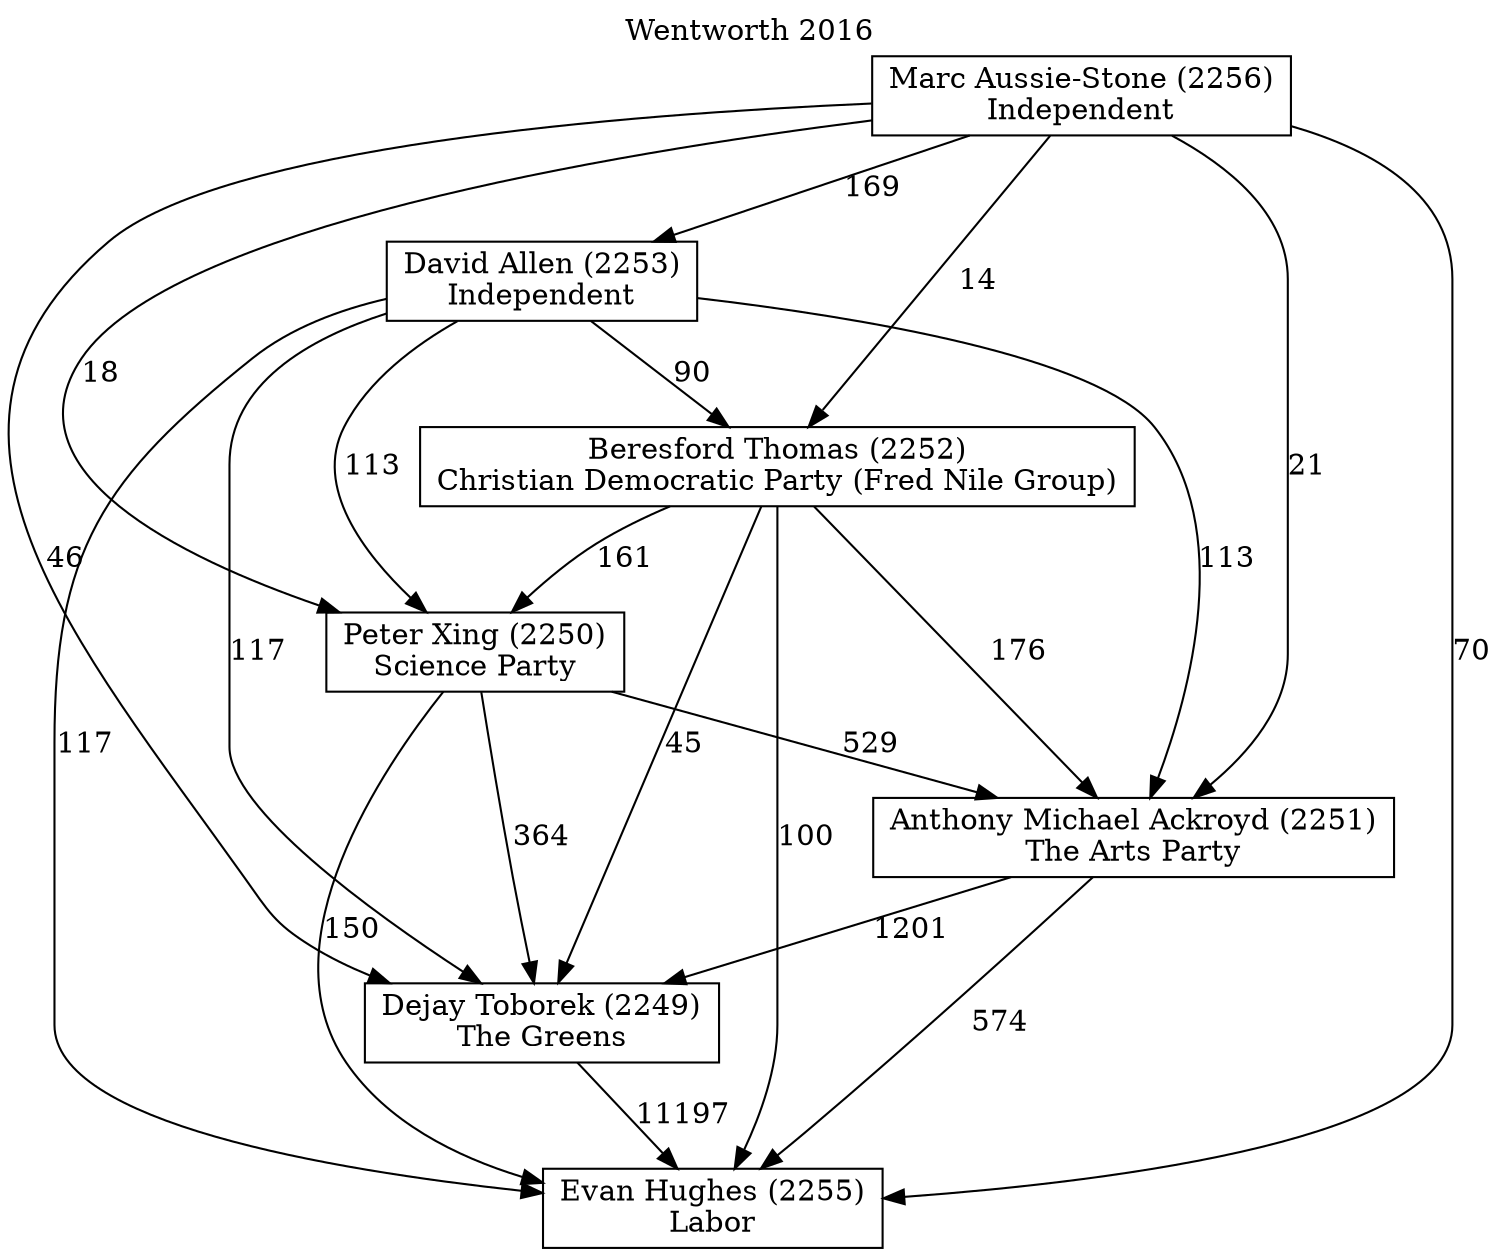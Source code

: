 // House preference flow
digraph "Evan Hughes (2255)_Wentworth_2016" {
	graph [label="Wentworth 2016" labelloc=t mclimit=10]
	node [shape=box]
	"Anthony Michael Ackroyd (2251)" [label="Anthony Michael Ackroyd (2251)
The Arts Party"]
	"Beresford Thomas (2252)" [label="Beresford Thomas (2252)
Christian Democratic Party (Fred Nile Group)"]
	"David Allen (2253)" [label="David Allen (2253)
Independent"]
	"Dejay Toborek (2249)" [label="Dejay Toborek (2249)
The Greens"]
	"Evan Hughes (2255)" [label="Evan Hughes (2255)
Labor"]
	"Marc Aussie-Stone (2256)" [label="Marc Aussie-Stone (2256)
Independent"]
	"Peter Xing (2250)" [label="Peter Xing (2250)
Science Party"]
	"Anthony Michael Ackroyd (2251)" -> "Dejay Toborek (2249)" [label=1201]
	"Anthony Michael Ackroyd (2251)" -> "Evan Hughes (2255)" [label=574]
	"Beresford Thomas (2252)" -> "Anthony Michael Ackroyd (2251)" [label=176]
	"Beresford Thomas (2252)" -> "Dejay Toborek (2249)" [label=45]
	"Beresford Thomas (2252)" -> "Evan Hughes (2255)" [label=100]
	"Beresford Thomas (2252)" -> "Peter Xing (2250)" [label=161]
	"David Allen (2253)" -> "Anthony Michael Ackroyd (2251)" [label=113]
	"David Allen (2253)" -> "Beresford Thomas (2252)" [label=90]
	"David Allen (2253)" -> "Dejay Toborek (2249)" [label=117]
	"David Allen (2253)" -> "Evan Hughes (2255)" [label=117]
	"David Allen (2253)" -> "Peter Xing (2250)" [label=113]
	"Dejay Toborek (2249)" -> "Evan Hughes (2255)" [label=11197]
	"Marc Aussie-Stone (2256)" -> "Anthony Michael Ackroyd (2251)" [label=21]
	"Marc Aussie-Stone (2256)" -> "Beresford Thomas (2252)" [label=14]
	"Marc Aussie-Stone (2256)" -> "David Allen (2253)" [label=169]
	"Marc Aussie-Stone (2256)" -> "Dejay Toborek (2249)" [label=46]
	"Marc Aussie-Stone (2256)" -> "Evan Hughes (2255)" [label=70]
	"Marc Aussie-Stone (2256)" -> "Peter Xing (2250)" [label=18]
	"Peter Xing (2250)" -> "Anthony Michael Ackroyd (2251)" [label=529]
	"Peter Xing (2250)" -> "Dejay Toborek (2249)" [label=364]
	"Peter Xing (2250)" -> "Evan Hughes (2255)" [label=150]
}
